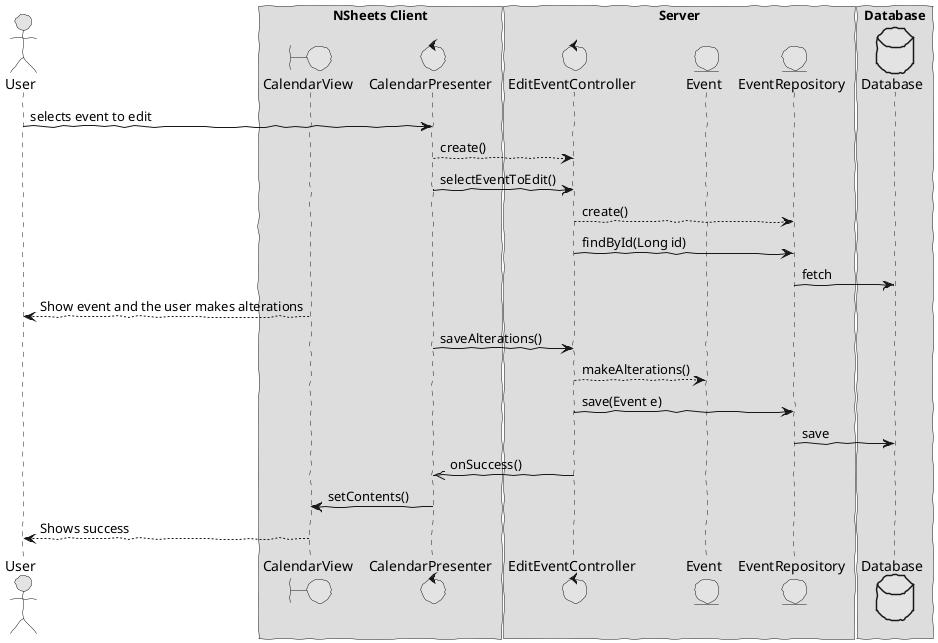 @startuml  design2.png
skinparam handwritten true
skinparam monochrome true
skinparam packageStyle rect
skinparam defaultFontName FG Virgil
skinparam shadowing false

actor User
boundary CalendarView
control CalendarPresenter
control EditEventController
entity EventRepository
entity Event
database Database

box "NSheets Client"
participant CalendarView
participant CalendarPresenter
end box

box "Server"
participant EditEventController
participant Event
participant EventRepository
end box

box "Database"
participant Database
end box

User -> CalendarPresenter : selects event to edit
CalendarPresenter --> EditEventController : create()
CalendarPresenter -> EditEventController : selectEventToEdit()
EditEventController --> EventRepository : create()
EditEventController -> EventRepository : findById(Long id)
EventRepository  -> Database : fetch
CalendarView --> User : Show event and the user makes alterations
CalendarPresenter -> EditEventController : saveAlterations()
EditEventController --> Event : makeAlterations()
EditEventController -> EventRepository : save(Event e)
EventRepository  -> Database : save
EditEventController ->> CalendarPresenter : onSuccess()
CalendarPresenter -> CalendarView : setContents()
CalendarView --> User: Shows success

@enduml
